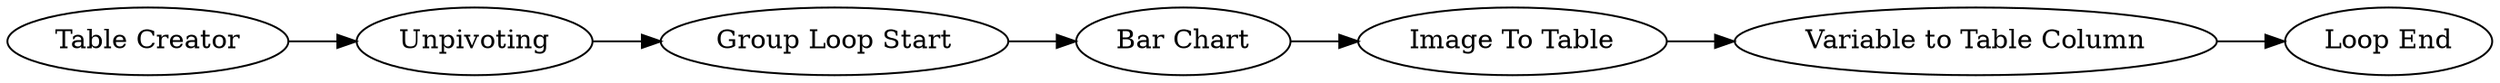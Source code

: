 digraph {
	7 -> 8
	4 -> 5
	3 -> 4
	1 -> 2
	2 -> 3
	5 -> 7
	5 [label="Image To Table"]
	1 [label="Table Creator"]
	7 [label="Variable to Table Column"]
	4 [label="Bar Chart"]
	8 [label="Loop End"]
	3 [label="Group Loop Start"]
	2 [label=Unpivoting]
	rankdir=LR
}
